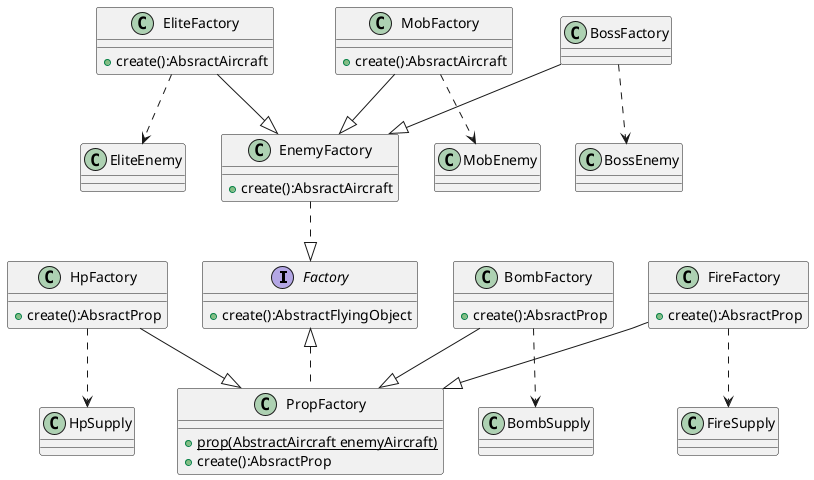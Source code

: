 @startuml
'https://plantuml.com/class-diagram


Factory <|.up. EnemyFactory
Factory <|.. PropFactory
HpFactory --|> PropFactory
BombFactory --|> PropFactory
FireFactory --|> PropFactory
EliteFactory --|> EnemyFactory
MobFactory --|> EnemyFactory
BossFactory --|> EnemyFactory

EliteFactory..> EliteEnemy
BossFactory..> BossEnemy
MobFactory..> MobEnemy
HpFactory ..> HpSupply
BombFactory ..> BombSupply
FireFactory ..> FireSupply

interface Factory{
    +create():AbstractFlyingObject
}

class PropFactory{
    +{static} prop(AbstractAircraft enemyAircraft)
    +create():AbsractProp
}

class FireFactory{
    +create():AbsractProp
}

class HpFactory{
    +create():AbsractProp
}

class BombFactory{
    +create():AbsractProp
}

class EnemyFactory{
    +create():AbsractAircraft
}

class MobFactory{
    +create():AbsractAircraft
}

class EliteFactory{
    +create():AbsractAircraft
}

class BossFactory
@enduml